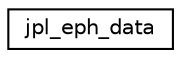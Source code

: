 digraph "Graphical Class Hierarchy"
{
 // INTERACTIVE_SVG=YES
  edge [fontname="Helvetica",fontsize="10",labelfontname="Helvetica",labelfontsize="10"];
  node [fontname="Helvetica",fontsize="10",shape=record];
  rankdir="LR";
  Node0 [label="jpl_eph_data",height=0.2,width=0.4,color="black", fillcolor="white", style="filled",URL="$structjpl__eph__data.html"];
}

